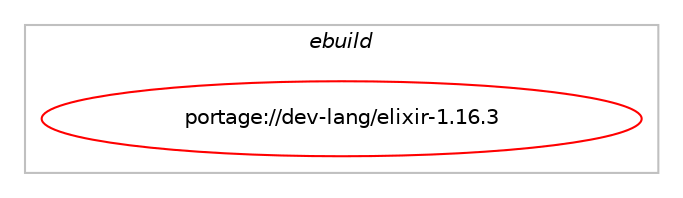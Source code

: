 digraph prolog {

# *************
# Graph options
# *************

newrank=true;
concentrate=true;
compound=true;
graph [rankdir=LR,fontname=Helvetica,fontsize=10,ranksep=1.5];#, ranksep=2.5, nodesep=0.2];
edge  [arrowhead=vee];
node  [fontname=Helvetica,fontsize=10];

# **********
# The ebuild
# **********

subgraph cluster_leftcol {
color=gray;
label=<<i>ebuild</i>>;
id [label="portage://dev-lang/elixir-1.16.3", color=red, width=4, href="../dev-lang/elixir-1.16.3.svg"];
}

# ****************
# The dependencies
# ****************

subgraph cluster_midcol {
color=gray;
label=<<i>dependencies</i>>;
subgraph cluster_compile {
fillcolor="#eeeeee";
style=filled;
label=<<i>compile</i>>;
# *** BEGIN UNKNOWN DEPENDENCY TYPE (TODO) ***
# id -> equal(use_conditional_group(positive,test,portage://dev-lang/elixir-1.16.3,[package_dependency(portage://dev-lang/elixir-1.16.3,install,no,dev-vcs,git,none,[,,],[],[])]))
# *** END UNKNOWN DEPENDENCY TYPE (TODO) ***

# *** BEGIN UNKNOWN DEPENDENCY TYPE (TODO) ***
# id -> equal(package_dependency(portage://dev-lang/elixir-1.16.3,install,no,dev-lang,erlang,greaterequal,[24,,,24],[slot(0),equal],[use(enable(ssl),none)]))
# *** END UNKNOWN DEPENDENCY TYPE (TODO) ***

# *** BEGIN UNKNOWN DEPENDENCY TYPE (TODO) ***
# id -> equal(package_dependency(portage://dev-lang/elixir-1.16.3,install,no,dev-lang,erlang,smaller,[27,,,27],[],[]))
# *** END UNKNOWN DEPENDENCY TYPE (TODO) ***

}
subgraph cluster_compileandrun {
fillcolor="#eeeeee";
style=filled;
label=<<i>compile and run</i>>;
}
subgraph cluster_run {
fillcolor="#eeeeee";
style=filled;
label=<<i>run</i>>;
# *** BEGIN UNKNOWN DEPENDENCY TYPE (TODO) ***
# id -> equal(package_dependency(portage://dev-lang/elixir-1.16.3,run,no,dev-lang,erlang,greaterequal,[24,,,24],[slot(0),equal],[use(enable(ssl),none)]))
# *** END UNKNOWN DEPENDENCY TYPE (TODO) ***

# *** BEGIN UNKNOWN DEPENDENCY TYPE (TODO) ***
# id -> equal(package_dependency(portage://dev-lang/elixir-1.16.3,run,no,dev-lang,erlang,smaller,[27,,,27],[],[]))
# *** END UNKNOWN DEPENDENCY TYPE (TODO) ***

# *** BEGIN UNKNOWN DEPENDENCY TYPE (TODO) ***
# id -> equal(package_dependency(portage://dev-lang/elixir-1.16.3,run,strong,sci-biology,phylip,none,[,,],[],[]))
# *** END UNKNOWN DEPENDENCY TYPE (TODO) ***

}
}

# **************
# The candidates
# **************

subgraph cluster_choices {
rank=same;
color=gray;
label=<<i>candidates</i>>;

}

}

